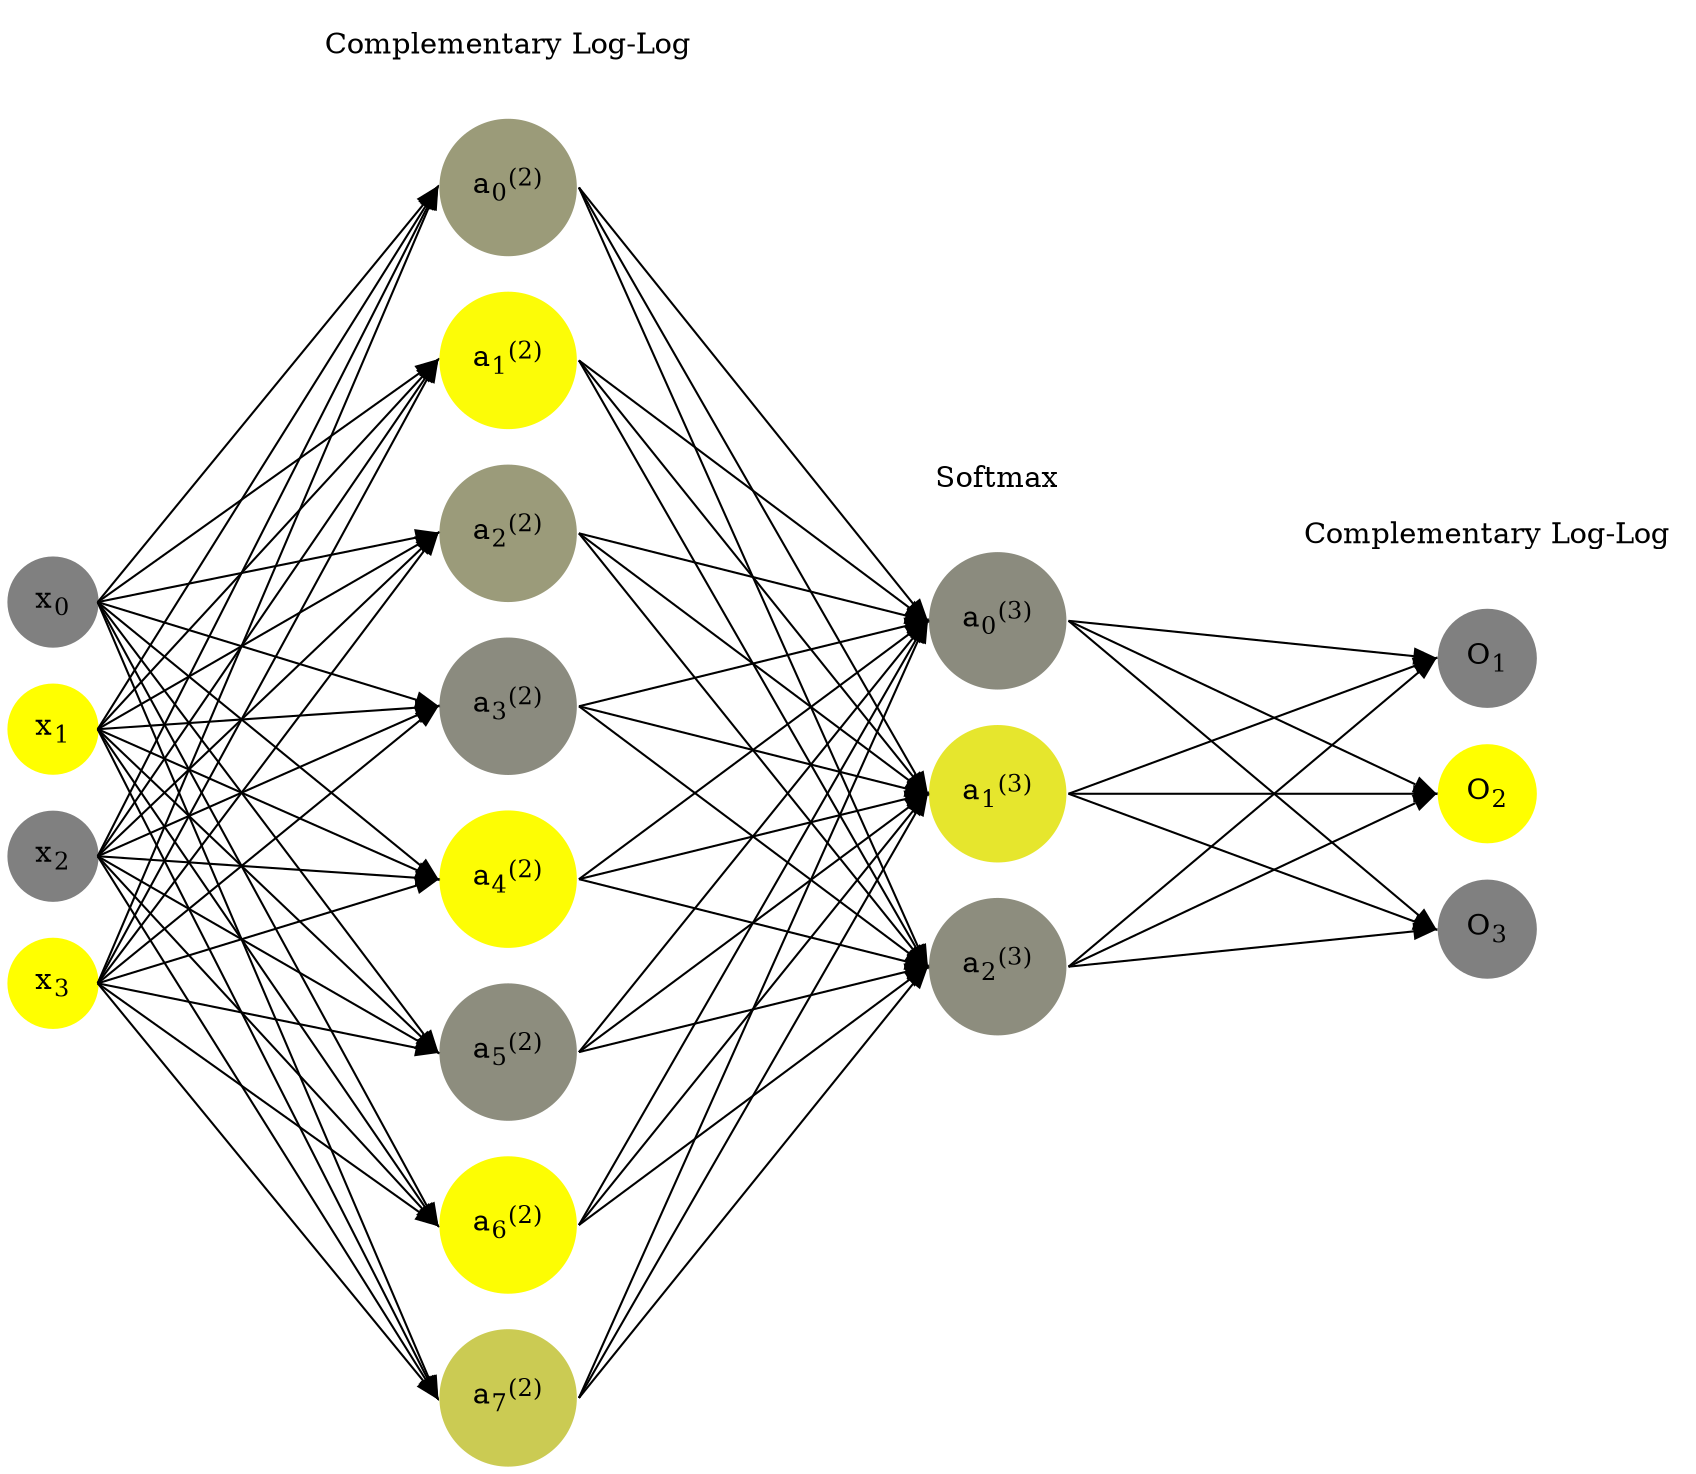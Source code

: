digraph G {
	rankdir = LR;
	splines=false;
	edge[style=invis];
	ranksep= 1.4;
	{
	node [shape=circle, color="0.1667, 0.0, 0.5", style=filled, fillcolor="0.1667, 0.0, 0.5"];
	x0 [label=<x<sub>0</sub>>];
	}
	{
	node [shape=circle, color="0.1667, 1.0, 1.0", style=filled, fillcolor="0.1667, 1.0, 1.0"];
	x1 [label=<x<sub>1</sub>>];
	}
	{
	node [shape=circle, color="0.1667, 0.0, 0.5", style=filled, fillcolor="0.1667, 0.0, 0.5"];
	x2 [label=<x<sub>2</sub>>];
	}
	{
	node [shape=circle, color="0.1667, 1.0, 1.0", style=filled, fillcolor="0.1667, 1.0, 1.0"];
	x3 [label=<x<sub>3</sub>>];
	}
	{
	node [shape=circle, color="0.1667, 0.218519, 0.609260", style=filled, fillcolor="0.1667, 0.218519, 0.609260"];
	a02 [label=<a<sub>0</sub><sup>(2)</sup>>];
	}
	{
	node [shape=circle, color="0.1667, 0.970337, 0.985169", style=filled, fillcolor="0.1667, 0.970337, 0.985169"];
	a12 [label=<a<sub>1</sub><sup>(2)</sup>>];
	}
	{
	node [shape=circle, color="0.1667, 0.213590, 0.606795", style=filled, fillcolor="0.1667, 0.213590, 0.606795"];
	a22 [label=<a<sub>2</sub><sup>(2)</sup>>];
	}
	{
	node [shape=circle, color="0.1667, 0.086153, 0.543076", style=filled, fillcolor="0.1667, 0.086153, 0.543076"];
	a32 [label=<a<sub>3</sub><sup>(2)</sup>>];
	}
	{
	node [shape=circle, color="0.1667, 0.980800, 0.990400", style=filled, fillcolor="0.1667, 0.980800, 0.990400"];
	a42 [label=<a<sub>4</sub><sup>(2)</sup>>];
	}
	{
	node [shape=circle, color="0.1667, 0.105898, 0.552949", style=filled, fillcolor="0.1667, 0.105898, 0.552949"];
	a52 [label=<a<sub>5</sub><sup>(2)</sup>>];
	}
	{
	node [shape=circle, color="0.1667, 0.984370, 0.992185", style=filled, fillcolor="0.1667, 0.984370, 0.992185"];
	a62 [label=<a<sub>6</sub><sup>(2)</sup>>];
	}
	{
	node [shape=circle, color="0.1667, 0.591301, 0.795650", style=filled, fillcolor="0.1667, 0.591301, 0.795650"];
	a72 [label=<a<sub>7</sub><sup>(2)</sup>>];
	}
	{
	node [shape=circle, color="0.1667, 0.089615, 0.544807", style=filled, fillcolor="0.1667, 0.089615, 0.544807"];
	a03 [label=<a<sub>0</sub><sup>(3)</sup>>];
	}
	{
	node [shape=circle, color="0.1667, 0.803691, 0.901846", style=filled, fillcolor="0.1667, 0.803691, 0.901846"];
	a13 [label=<a<sub>1</sub><sup>(3)</sup>>];
	}
	{
	node [shape=circle, color="0.1667, 0.106694, 0.553347", style=filled, fillcolor="0.1667, 0.106694, 0.553347"];
	a23 [label=<a<sub>2</sub><sup>(3)</sup>>];
	}
	{
	node [shape=circle, color="0.1667, 0.0, 0.5", style=filled, fillcolor="0.1667, 0.0, 0.5"];
	O1 [label=<O<sub>1</sub>>];
	}
	{
	node [shape=circle, color="0.1667, 1.0, 1.0", style=filled, fillcolor="0.1667, 1.0, 1.0"];
	O2 [label=<O<sub>2</sub>>];
	}
	{
	node [shape=circle, color="0.1667, 0.0, 0.5", style=filled, fillcolor="0.1667, 0.0, 0.5"];
	O3 [label=<O<sub>3</sub>>];
	}
	{
	rank=same;
	x0->x1->x2->x3;
	}
	{
	rank=same;
	a02->a12->a22->a32->a42->a52->a62->a72;
	}
	{
	rank=same;
	a03->a13->a23;
	}
	{
	rank=same;
	O1->O2->O3;
	}
	l1 [shape=plaintext,label="Complementary Log-Log"];
	l1->a02;
	{rank=same; l1;a02};
	l2 [shape=plaintext,label="Softmax"];
	l2->a03;
	{rank=same; l2;a03};
	l3 [shape=plaintext,label="Complementary Log-Log"];
	l3->O1;
	{rank=same; l3;O1};
edge[style=solid, tailport=e, headport=w];
	{x0;x1;x2;x3} -> {a02;a12;a22;a32;a42;a52;a62;a72};
	{a02;a12;a22;a32;a42;a52;a62;a72} -> {a03;a13;a23};
	{a03;a13;a23} -> {O1,O2,O3};
}